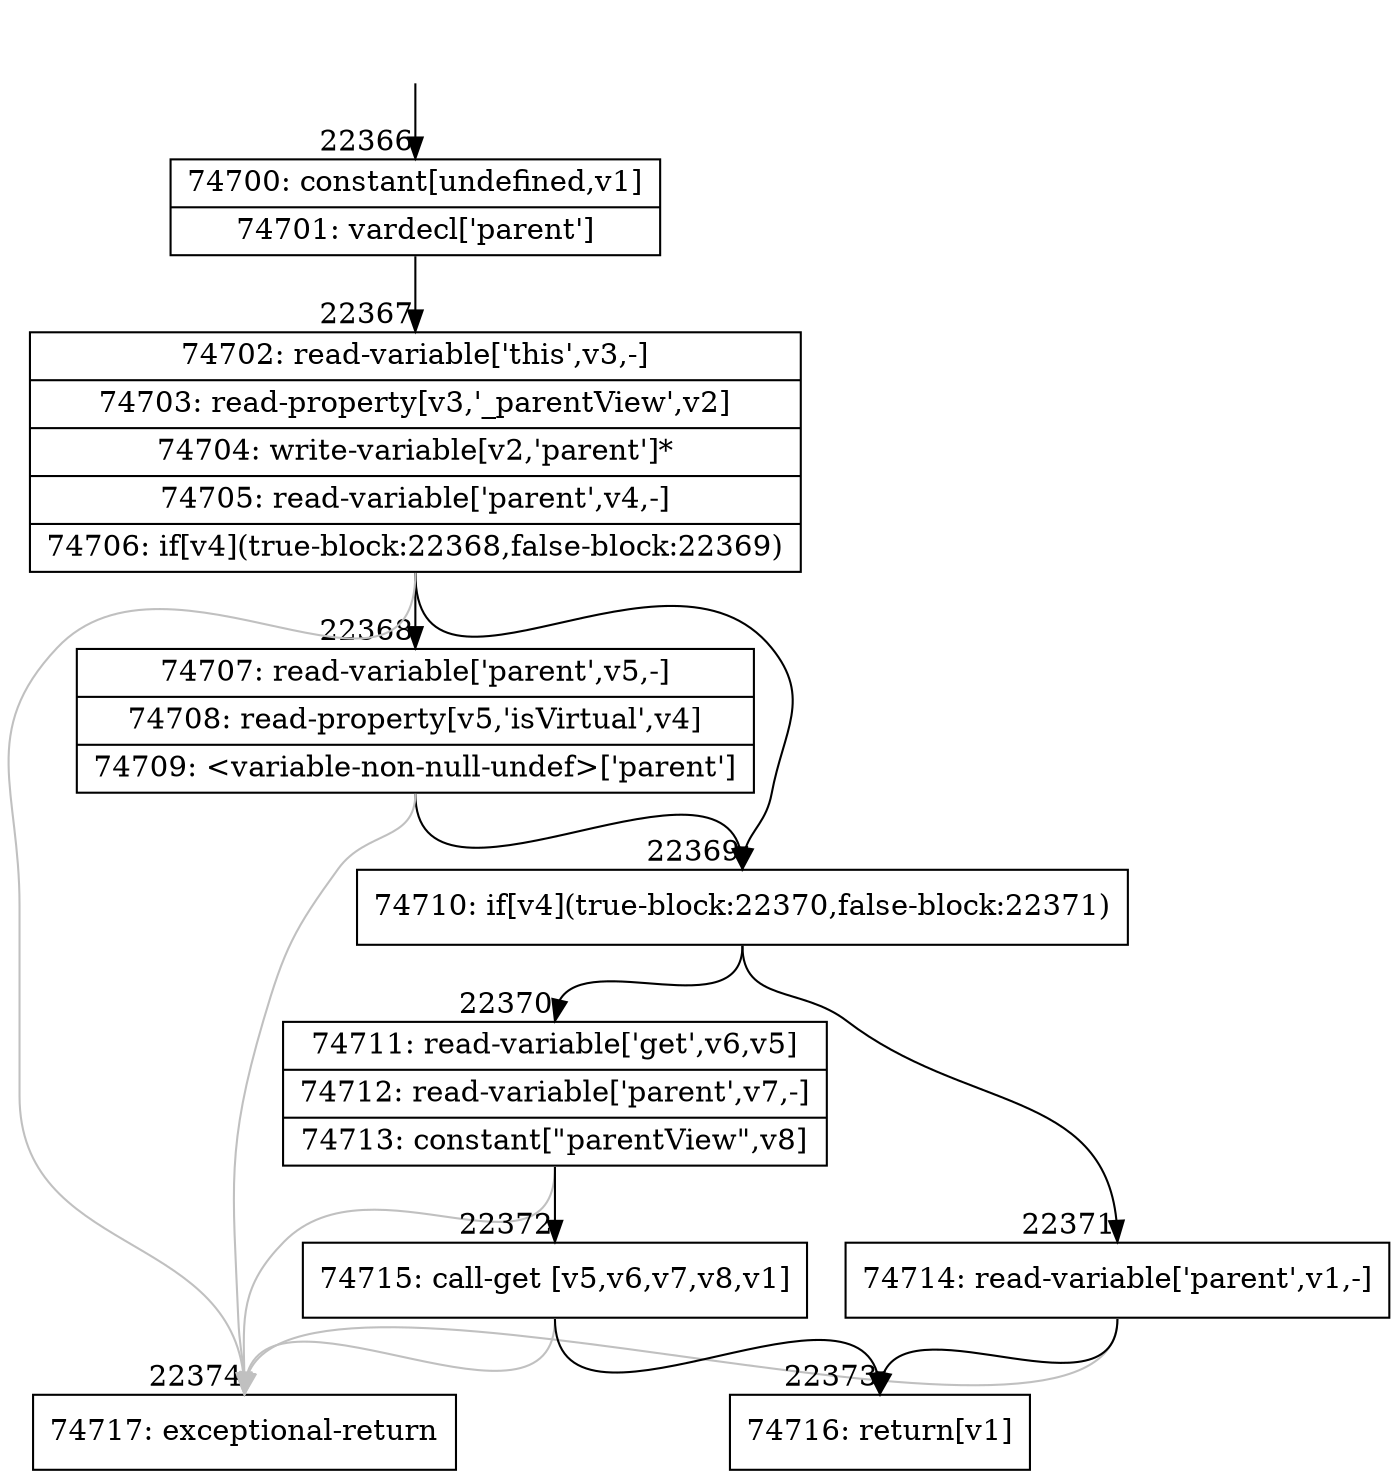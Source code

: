 digraph {
rankdir="TD"
BB_entry1952[shape=none,label=""];
BB_entry1952 -> BB22366 [tailport=s, headport=n, headlabel="    22366"]
BB22366 [shape=record label="{74700: constant[undefined,v1]|74701: vardecl['parent']}" ] 
BB22366 -> BB22367 [tailport=s, headport=n, headlabel="      22367"]
BB22367 [shape=record label="{74702: read-variable['this',v3,-]|74703: read-property[v3,'_parentView',v2]|74704: write-variable[v2,'parent']*|74705: read-variable['parent',v4,-]|74706: if[v4](true-block:22368,false-block:22369)}" ] 
BB22367 -> BB22369 [tailport=s, headport=n, headlabel="      22369"]
BB22367 -> BB22368 [tailport=s, headport=n, headlabel="      22368"]
BB22367 -> BB22374 [tailport=s, headport=n, color=gray, headlabel="      22374"]
BB22368 [shape=record label="{74707: read-variable['parent',v5,-]|74708: read-property[v5,'isVirtual',v4]|74709: \<variable-non-null-undef\>['parent']}" ] 
BB22368 -> BB22369 [tailport=s, headport=n]
BB22368 -> BB22374 [tailport=s, headport=n, color=gray]
BB22369 [shape=record label="{74710: if[v4](true-block:22370,false-block:22371)}" ] 
BB22369 -> BB22370 [tailport=s, headport=n, headlabel="      22370"]
BB22369 -> BB22371 [tailport=s, headport=n, headlabel="      22371"]
BB22370 [shape=record label="{74711: read-variable['get',v6,v5]|74712: read-variable['parent',v7,-]|74713: constant[\"parentView\",v8]}" ] 
BB22370 -> BB22372 [tailport=s, headport=n, headlabel="      22372"]
BB22370 -> BB22374 [tailport=s, headport=n, color=gray]
BB22371 [shape=record label="{74714: read-variable['parent',v1,-]}" ] 
BB22371 -> BB22373 [tailport=s, headport=n, headlabel="      22373"]
BB22371 -> BB22374 [tailport=s, headport=n, color=gray]
BB22372 [shape=record label="{74715: call-get [v5,v6,v7,v8,v1]}" ] 
BB22372 -> BB22373 [tailport=s, headport=n]
BB22372 -> BB22374 [tailport=s, headport=n, color=gray]
BB22373 [shape=record label="{74716: return[v1]}" ] 
BB22374 [shape=record label="{74717: exceptional-return}" ] 
//#$~ 42090
}

